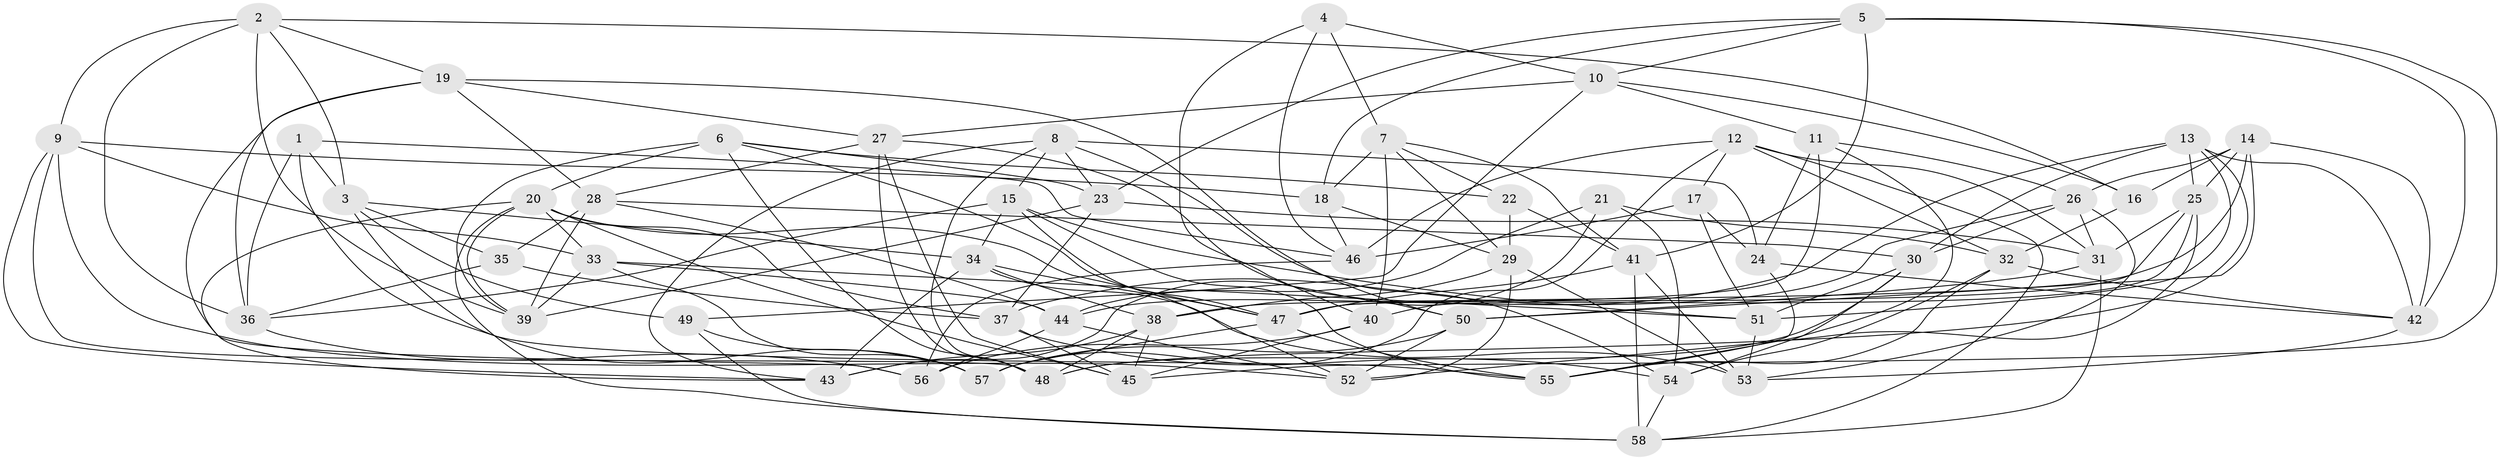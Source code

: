 // original degree distribution, {4: 1.0}
// Generated by graph-tools (version 1.1) at 2025/50/03/09/25 03:50:50]
// undirected, 58 vertices, 166 edges
graph export_dot {
graph [start="1"]
  node [color=gray90,style=filled];
  1;
  2;
  3;
  4;
  5;
  6;
  7;
  8;
  9;
  10;
  11;
  12;
  13;
  14;
  15;
  16;
  17;
  18;
  19;
  20;
  21;
  22;
  23;
  24;
  25;
  26;
  27;
  28;
  29;
  30;
  31;
  32;
  33;
  34;
  35;
  36;
  37;
  38;
  39;
  40;
  41;
  42;
  43;
  44;
  45;
  46;
  47;
  48;
  49;
  50;
  51;
  52;
  53;
  54;
  55;
  56;
  57;
  58;
  1 -- 3 [weight=1.0];
  1 -- 36 [weight=1.0];
  1 -- 46 [weight=1.0];
  1 -- 55 [weight=1.0];
  2 -- 3 [weight=1.0];
  2 -- 9 [weight=1.0];
  2 -- 16 [weight=1.0];
  2 -- 19 [weight=1.0];
  2 -- 36 [weight=1.0];
  2 -- 39 [weight=1.0];
  3 -- 34 [weight=1.0];
  3 -- 35 [weight=1.0];
  3 -- 49 [weight=1.0];
  3 -- 57 [weight=1.0];
  4 -- 7 [weight=1.0];
  4 -- 10 [weight=1.0];
  4 -- 40 [weight=1.0];
  4 -- 46 [weight=1.0];
  5 -- 10 [weight=1.0];
  5 -- 18 [weight=1.0];
  5 -- 23 [weight=1.0];
  5 -- 41 [weight=1.0];
  5 -- 42 [weight=1.0];
  5 -- 45 [weight=1.0];
  6 -- 20 [weight=1.0];
  6 -- 22 [weight=1.0];
  6 -- 23 [weight=1.0];
  6 -- 39 [weight=1.0];
  6 -- 47 [weight=1.0];
  6 -- 48 [weight=1.0];
  7 -- 18 [weight=1.0];
  7 -- 22 [weight=1.0];
  7 -- 29 [weight=1.0];
  7 -- 40 [weight=1.0];
  7 -- 41 [weight=1.0];
  8 -- 15 [weight=1.0];
  8 -- 23 [weight=1.0];
  8 -- 24 [weight=1.0];
  8 -- 43 [weight=1.0];
  8 -- 48 [weight=1.0];
  8 -- 54 [weight=1.0];
  9 -- 18 [weight=2.0];
  9 -- 33 [weight=1.0];
  9 -- 43 [weight=1.0];
  9 -- 48 [weight=2.0];
  9 -- 52 [weight=1.0];
  10 -- 11 [weight=1.0];
  10 -- 16 [weight=1.0];
  10 -- 27 [weight=1.0];
  10 -- 49 [weight=1.0];
  11 -- 24 [weight=2.0];
  11 -- 26 [weight=1.0];
  11 -- 47 [weight=1.0];
  11 -- 55 [weight=1.0];
  12 -- 17 [weight=1.0];
  12 -- 31 [weight=1.0];
  12 -- 32 [weight=1.0];
  12 -- 46 [weight=1.0];
  12 -- 57 [weight=1.0];
  12 -- 58 [weight=1.0];
  13 -- 25 [weight=1.0];
  13 -- 30 [weight=1.0];
  13 -- 37 [weight=1.0];
  13 -- 42 [weight=1.0];
  13 -- 48 [weight=1.0];
  13 -- 51 [weight=1.0];
  14 -- 16 [weight=1.0];
  14 -- 25 [weight=1.0];
  14 -- 26 [weight=1.0];
  14 -- 38 [weight=1.0];
  14 -- 42 [weight=1.0];
  14 -- 50 [weight=1.0];
  15 -- 34 [weight=1.0];
  15 -- 36 [weight=1.0];
  15 -- 51 [weight=1.0];
  15 -- 52 [weight=1.0];
  15 -- 55 [weight=1.0];
  16 -- 32 [weight=1.0];
  17 -- 24 [weight=1.0];
  17 -- 46 [weight=1.0];
  17 -- 51 [weight=1.0];
  18 -- 29 [weight=1.0];
  18 -- 46 [weight=1.0];
  19 -- 27 [weight=1.0];
  19 -- 28 [weight=1.0];
  19 -- 36 [weight=1.0];
  19 -- 50 [weight=1.0];
  19 -- 56 [weight=1.0];
  20 -- 33 [weight=1.0];
  20 -- 37 [weight=1.0];
  20 -- 39 [weight=1.0];
  20 -- 43 [weight=1.0];
  20 -- 45 [weight=1.0];
  20 -- 47 [weight=1.0];
  20 -- 58 [weight=1.0];
  21 -- 32 [weight=1.0];
  21 -- 43 [weight=1.0];
  21 -- 44 [weight=1.0];
  21 -- 54 [weight=1.0];
  22 -- 29 [weight=1.0];
  22 -- 41 [weight=1.0];
  23 -- 31 [weight=1.0];
  23 -- 37 [weight=1.0];
  23 -- 39 [weight=1.0];
  24 -- 42 [weight=1.0];
  24 -- 55 [weight=1.0];
  25 -- 31 [weight=1.0];
  25 -- 40 [weight=1.0];
  25 -- 47 [weight=1.0];
  25 -- 52 [weight=1.0];
  26 -- 30 [weight=1.0];
  26 -- 31 [weight=1.0];
  26 -- 44 [weight=1.0];
  26 -- 53 [weight=1.0];
  27 -- 28 [weight=1.0];
  27 -- 45 [weight=1.0];
  27 -- 48 [weight=1.0];
  27 -- 50 [weight=1.0];
  28 -- 30 [weight=1.0];
  28 -- 35 [weight=1.0];
  28 -- 39 [weight=1.0];
  28 -- 44 [weight=1.0];
  29 -- 38 [weight=1.0];
  29 -- 52 [weight=1.0];
  29 -- 53 [weight=1.0];
  30 -- 48 [weight=1.0];
  30 -- 51 [weight=1.0];
  30 -- 54 [weight=1.0];
  31 -- 50 [weight=1.0];
  31 -- 58 [weight=1.0];
  32 -- 42 [weight=1.0];
  32 -- 54 [weight=1.0];
  32 -- 55 [weight=1.0];
  33 -- 39 [weight=1.0];
  33 -- 44 [weight=1.0];
  33 -- 51 [weight=1.0];
  33 -- 57 [weight=1.0];
  34 -- 38 [weight=1.0];
  34 -- 43 [weight=1.0];
  34 -- 47 [weight=1.0];
  34 -- 53 [weight=1.0];
  35 -- 36 [weight=1.0];
  35 -- 37 [weight=1.0];
  36 -- 56 [weight=1.0];
  37 -- 45 [weight=1.0];
  37 -- 54 [weight=1.0];
  38 -- 43 [weight=1.0];
  38 -- 45 [weight=1.0];
  38 -- 48 [weight=1.0];
  40 -- 45 [weight=1.0];
  40 -- 56 [weight=2.0];
  41 -- 47 [weight=1.0];
  41 -- 53 [weight=1.0];
  41 -- 58 [weight=1.0];
  42 -- 53 [weight=1.0];
  44 -- 52 [weight=1.0];
  44 -- 56 [weight=1.0];
  46 -- 56 [weight=1.0];
  47 -- 55 [weight=1.0];
  47 -- 57 [weight=1.0];
  49 -- 57 [weight=1.0];
  49 -- 58 [weight=1.0];
  50 -- 52 [weight=1.0];
  50 -- 57 [weight=1.0];
  51 -- 53 [weight=1.0];
  54 -- 58 [weight=1.0];
}
